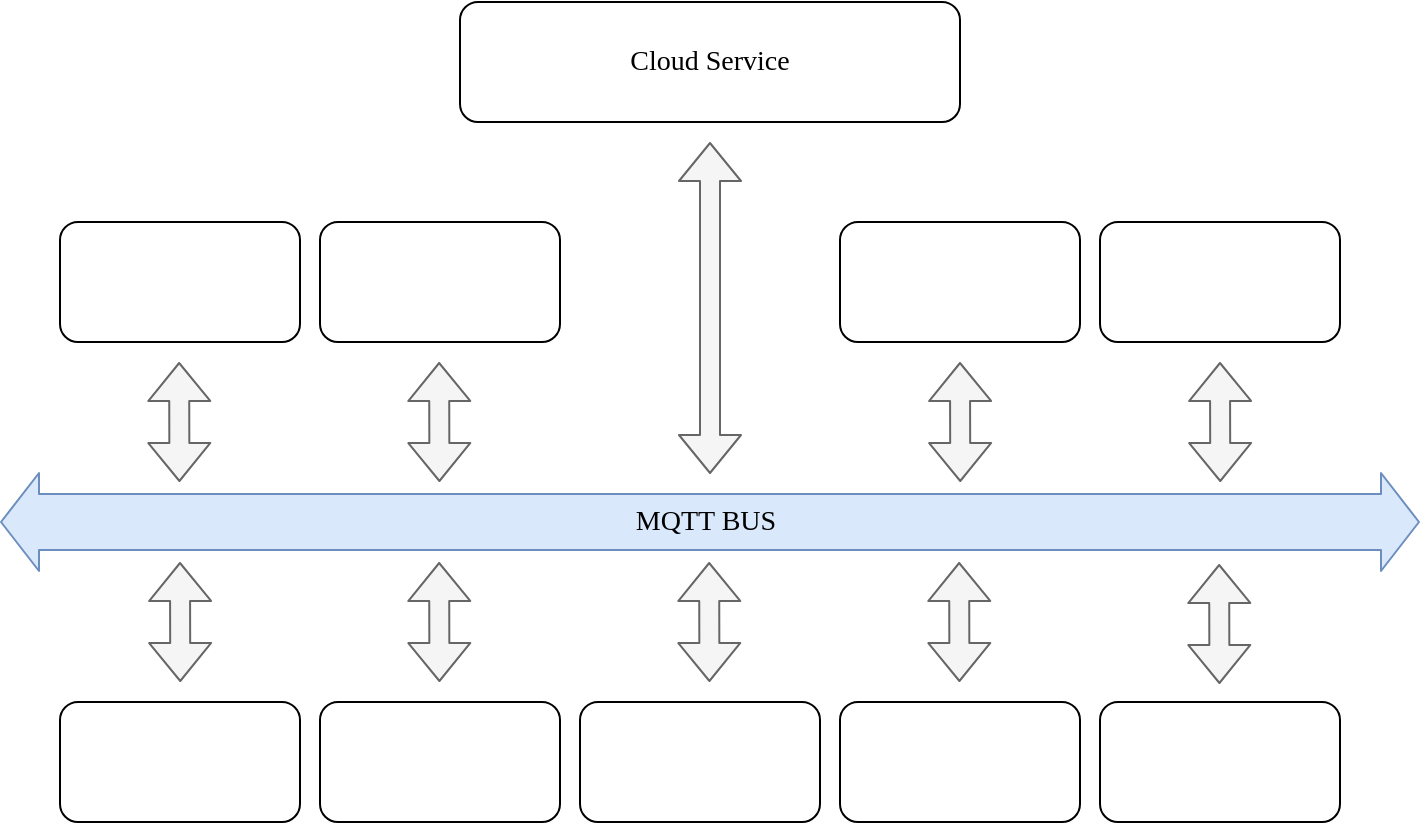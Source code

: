 <mxfile version="14.9.4" type="github">
  <diagram id="xbAAYKfblGsPh9zUPp-F" name="Page-1">
    <mxGraphModel dx="788" dy="428" grid="1" gridSize="10" guides="1" tooltips="1" connect="1" arrows="1" fold="1" page="1" pageScale="1" pageWidth="850" pageHeight="1100" math="0" shadow="0">
      <root>
        <mxCell id="0" />
        <mxCell id="1" parent="0" />
        <mxCell id="lu-meyHoTcEKd3aWmLg1-1" value="" style="shape=flexArrow;endArrow=classic;startArrow=classic;html=1;width=28;fillColor=#dae8fc;strokeColor=#6c8ebf;" edge="1" parent="1">
          <mxGeometry width="100" height="100" relative="1" as="geometry">
            <mxPoint x="60" y="350" as="sourcePoint" />
            <mxPoint x="770" y="350" as="targetPoint" />
          </mxGeometry>
        </mxCell>
        <mxCell id="lu-meyHoTcEKd3aWmLg1-3" value="MQTT BUS" style="text;html=1;strokeColor=none;fillColor=none;align=center;verticalAlign=middle;whiteSpace=wrap;rounded=0;fontFamily=Tahoma;fontStyle=0;fontSize=14;" vertex="1" parent="1">
          <mxGeometry x="368" y="340" width="90" height="20" as="geometry" />
        </mxCell>
        <mxCell id="lu-meyHoTcEKd3aWmLg1-5" value="" style="rounded=1;whiteSpace=wrap;html=1;fontFamily=Tahoma;fontSize=14;" vertex="1" parent="1">
          <mxGeometry x="90" y="200" width="120" height="60" as="geometry" />
        </mxCell>
        <mxCell id="lu-meyHoTcEKd3aWmLg1-6" value="" style="rounded=1;whiteSpace=wrap;html=1;fontFamily=Tahoma;fontSize=14;" vertex="1" parent="1">
          <mxGeometry x="220" y="200" width="120" height="60" as="geometry" />
        </mxCell>
        <mxCell id="lu-meyHoTcEKd3aWmLg1-7" value="Cloud Service" style="rounded=1;whiteSpace=wrap;html=1;fontFamily=Tahoma;fontSize=14;" vertex="1" parent="1">
          <mxGeometry x="290" y="90" width="250" height="60" as="geometry" />
        </mxCell>
        <mxCell id="lu-meyHoTcEKd3aWmLg1-8" value="" style="rounded=1;whiteSpace=wrap;html=1;fontFamily=Tahoma;fontSize=14;" vertex="1" parent="1">
          <mxGeometry x="480" y="200" width="120" height="60" as="geometry" />
        </mxCell>
        <mxCell id="lu-meyHoTcEKd3aWmLg1-9" value="" style="rounded=1;whiteSpace=wrap;html=1;fontFamily=Tahoma;fontSize=14;" vertex="1" parent="1">
          <mxGeometry x="90" y="440" width="120" height="60" as="geometry" />
        </mxCell>
        <mxCell id="lu-meyHoTcEKd3aWmLg1-10" value="" style="rounded=1;whiteSpace=wrap;html=1;fontFamily=Tahoma;fontSize=14;" vertex="1" parent="1">
          <mxGeometry x="220" y="440" width="120" height="60" as="geometry" />
        </mxCell>
        <mxCell id="lu-meyHoTcEKd3aWmLg1-11" value="" style="rounded=1;whiteSpace=wrap;html=1;fontFamily=Tahoma;fontSize=14;" vertex="1" parent="1">
          <mxGeometry x="610" y="200" width="120" height="60" as="geometry" />
        </mxCell>
        <mxCell id="lu-meyHoTcEKd3aWmLg1-12" value="" style="rounded=1;whiteSpace=wrap;html=1;fontFamily=Tahoma;fontSize=14;" vertex="1" parent="1">
          <mxGeometry x="350" y="440" width="120" height="60" as="geometry" />
        </mxCell>
        <mxCell id="lu-meyHoTcEKd3aWmLg1-13" value="" style="rounded=1;whiteSpace=wrap;html=1;fontFamily=Tahoma;fontSize=14;" vertex="1" parent="1">
          <mxGeometry x="480" y="440" width="120" height="60" as="geometry" />
        </mxCell>
        <mxCell id="lu-meyHoTcEKd3aWmLg1-14" value="" style="rounded=1;whiteSpace=wrap;html=1;fontFamily=Tahoma;fontSize=14;" vertex="1" parent="1">
          <mxGeometry x="610" y="440" width="120" height="60" as="geometry" />
        </mxCell>
        <mxCell id="lu-meyHoTcEKd3aWmLg1-19" value="" style="shape=flexArrow;endArrow=classic;startArrow=classic;html=1;fontFamily=Tahoma;fontSize=14;fillColor=#f5f5f5;strokeColor=#666666;" edge="1" parent="1">
          <mxGeometry width="100" height="100" relative="1" as="geometry">
            <mxPoint x="415" y="326" as="sourcePoint" />
            <mxPoint x="415" y="160" as="targetPoint" />
          </mxGeometry>
        </mxCell>
        <mxCell id="lu-meyHoTcEKd3aWmLg1-20" value="" style="shape=flexArrow;endArrow=classic;startArrow=classic;html=1;fontFamily=Tahoma;fontSize=14;fillColor=#f5f5f5;strokeColor=#666666;" edge="1" parent="1">
          <mxGeometry width="100" height="100" relative="1" as="geometry">
            <mxPoint x="414.71" y="430" as="sourcePoint" />
            <mxPoint x="414.58" y="370" as="targetPoint" />
          </mxGeometry>
        </mxCell>
        <mxCell id="lu-meyHoTcEKd3aWmLg1-21" value="" style="shape=flexArrow;endArrow=classic;startArrow=classic;html=1;fontFamily=Tahoma;fontSize=14;fillColor=#f5f5f5;strokeColor=#666666;" edge="1" parent="1">
          <mxGeometry width="100" height="100" relative="1" as="geometry">
            <mxPoint x="670.13" y="330" as="sourcePoint" />
            <mxPoint x="670.0" y="270" as="targetPoint" />
          </mxGeometry>
        </mxCell>
        <mxCell id="lu-meyHoTcEKd3aWmLg1-22" value="" style="shape=flexArrow;endArrow=classic;startArrow=classic;html=1;fontFamily=Tahoma;fontSize=14;fillColor=#f5f5f5;strokeColor=#666666;" edge="1" parent="1">
          <mxGeometry width="100" height="100" relative="1" as="geometry">
            <mxPoint x="149.71" y="330" as="sourcePoint" />
            <mxPoint x="149.58" y="270" as="targetPoint" />
          </mxGeometry>
        </mxCell>
        <mxCell id="lu-meyHoTcEKd3aWmLg1-23" value="" style="shape=flexArrow;endArrow=classic;startArrow=classic;html=1;fontFamily=Tahoma;fontSize=14;fillColor=#f5f5f5;strokeColor=#666666;" edge="1" parent="1">
          <mxGeometry width="100" height="100" relative="1" as="geometry">
            <mxPoint x="150.13" y="430" as="sourcePoint" />
            <mxPoint x="150.0" y="370" as="targetPoint" />
          </mxGeometry>
        </mxCell>
        <mxCell id="lu-meyHoTcEKd3aWmLg1-24" value="" style="shape=flexArrow;endArrow=classic;startArrow=classic;html=1;fontFamily=Tahoma;fontSize=14;fillColor=#f5f5f5;strokeColor=#666666;" edge="1" parent="1">
          <mxGeometry width="100" height="100" relative="1" as="geometry">
            <mxPoint x="669.71" y="431" as="sourcePoint" />
            <mxPoint x="669.58" y="371" as="targetPoint" />
          </mxGeometry>
        </mxCell>
        <mxCell id="lu-meyHoTcEKd3aWmLg1-25" value="" style="shape=flexArrow;endArrow=classic;startArrow=classic;html=1;fontFamily=Tahoma;fontSize=14;fillColor=#f5f5f5;strokeColor=#666666;" edge="1" parent="1">
          <mxGeometry width="100" height="100" relative="1" as="geometry">
            <mxPoint x="539.71" y="430.0" as="sourcePoint" />
            <mxPoint x="539.58" y="370" as="targetPoint" />
          </mxGeometry>
        </mxCell>
        <mxCell id="lu-meyHoTcEKd3aWmLg1-26" value="" style="shape=flexArrow;endArrow=classic;startArrow=classic;html=1;fontFamily=Tahoma;fontSize=14;fillColor=#f5f5f5;strokeColor=#666666;" edge="1" parent="1">
          <mxGeometry width="100" height="100" relative="1" as="geometry">
            <mxPoint x="279.71" y="430.0" as="sourcePoint" />
            <mxPoint x="279.58" y="370" as="targetPoint" />
          </mxGeometry>
        </mxCell>
        <mxCell id="lu-meyHoTcEKd3aWmLg1-27" value="" style="shape=flexArrow;endArrow=classic;startArrow=classic;html=1;fontFamily=Tahoma;fontSize=14;fillColor=#f5f5f5;strokeColor=#666666;" edge="1" parent="1">
          <mxGeometry width="100" height="100" relative="1" as="geometry">
            <mxPoint x="279.71" y="330" as="sourcePoint" />
            <mxPoint x="279.58" y="270" as="targetPoint" />
          </mxGeometry>
        </mxCell>
        <mxCell id="lu-meyHoTcEKd3aWmLg1-28" value="" style="shape=flexArrow;endArrow=classic;startArrow=classic;html=1;fontFamily=Tahoma;fontSize=14;fillColor=#f5f5f5;strokeColor=#666666;" edge="1" parent="1">
          <mxGeometry width="100" height="100" relative="1" as="geometry">
            <mxPoint x="540.13" y="330" as="sourcePoint" />
            <mxPoint x="540" y="270" as="targetPoint" />
          </mxGeometry>
        </mxCell>
      </root>
    </mxGraphModel>
  </diagram>
</mxfile>

